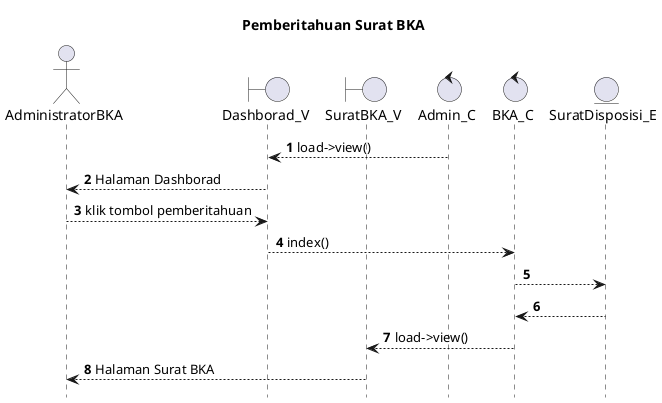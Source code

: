 @startuml

autonumber
hide footbox
title Pemberitahuan Surat BKA

Actor AdministratorBKA
boundary Dashborad_V
boundary SuratBKA_V
control Admin_C
control BKA_C
Entity SuratDisposisi_E

Admin_C --> Dashborad_V: load->view()
Dashborad_V --> AdministratorBKA: Halaman Dashborad
AdministratorBKA --> Dashborad_V: klik tombol pemberitahuan
Dashborad_V --> BKA_C: index()
BKA_C --> SuratDisposisi_E:
    
    SuratDisposisi_E --> BKA_C:
    BKA_C --> SuratBKA_V: load->view()
    SuratBKA_V --> AdministratorBKA: Halaman Surat BKA

@enduml